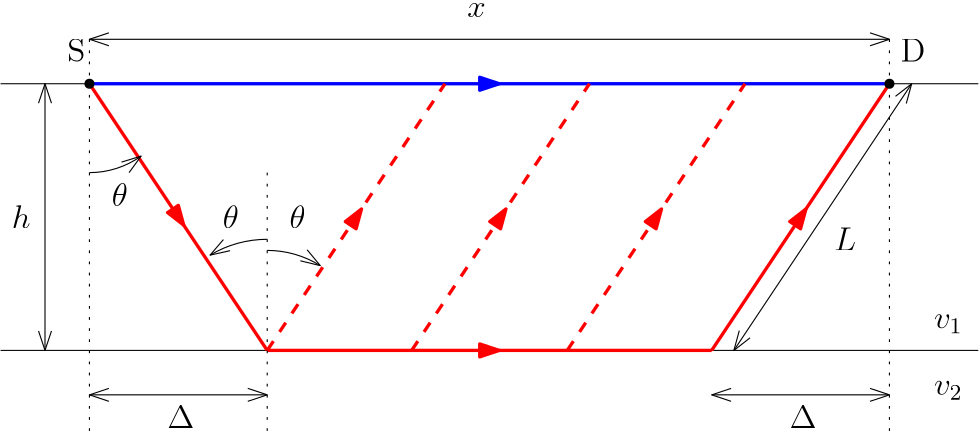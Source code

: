 <?xml version="1.0"?>
<!DOCTYPE ipe SYSTEM "ipe.dtd">
<ipe version="70218" creator="Ipe 7.2.23">
<info created="D:20210114174039" modified="D:20210114190610"/>
<ipestyle name="basic">
<symbol name="arrow/arc(spx)">
<path stroke="sym-stroke" fill="sym-stroke" pen="sym-pen">
0 0 m
-1 0.333 l
-1 -0.333 l
h
</path>
</symbol>
<symbol name="arrow/farc(spx)">
<path stroke="sym-stroke" fill="white" pen="sym-pen">
0 0 m
-1 0.333 l
-1 -0.333 l
h
</path>
</symbol>
<symbol name="arrow/ptarc(spx)">
<path stroke="sym-stroke" fill="sym-stroke" pen="sym-pen">
0 0 m
-1 0.333 l
-0.8 0 l
-1 -0.333 l
h
</path>
</symbol>
<symbol name="arrow/fptarc(spx)">
<path stroke="sym-stroke" fill="white" pen="sym-pen">
0 0 m
-1 0.333 l
-0.8 0 l
-1 -0.333 l
h
</path>
</symbol>
<symbol name="mark/circle(sx)" transformations="translations">
<path fill="sym-stroke">
0.6 0 0 0.6 0 0 e
0.4 0 0 0.4 0 0 e
</path>
</symbol>
<symbol name="mark/disk(sx)" transformations="translations">
<path fill="sym-stroke">
0.6 0 0 0.6 0 0 e
</path>
</symbol>
<symbol name="mark/fdisk(sfx)" transformations="translations">
<group>
<path fill="sym-fill">
0.5 0 0 0.5 0 0 e
</path>
<path fill="sym-stroke" fillrule="eofill">
0.6 0 0 0.6 0 0 e
0.4 0 0 0.4 0 0 e
</path>
</group>
</symbol>
<symbol name="mark/box(sx)" transformations="translations">
<path fill="sym-stroke" fillrule="eofill">
-0.6 -0.6 m
0.6 -0.6 l
0.6 0.6 l
-0.6 0.6 l
h
-0.4 -0.4 m
0.4 -0.4 l
0.4 0.4 l
-0.4 0.4 l
h
</path>
</symbol>
<symbol name="mark/square(sx)" transformations="translations">
<path fill="sym-stroke">
-0.6 -0.6 m
0.6 -0.6 l
0.6 0.6 l
-0.6 0.6 l
h
</path>
</symbol>
<symbol name="mark/fsquare(sfx)" transformations="translations">
<group>
<path fill="sym-fill">
-0.5 -0.5 m
0.5 -0.5 l
0.5 0.5 l
-0.5 0.5 l
h
</path>
<path fill="sym-stroke" fillrule="eofill">
-0.6 -0.6 m
0.6 -0.6 l
0.6 0.6 l
-0.6 0.6 l
h
-0.4 -0.4 m
0.4 -0.4 l
0.4 0.4 l
-0.4 0.4 l
h
</path>
</group>
</symbol>
<symbol name="mark/cross(sx)" transformations="translations">
<group>
<path fill="sym-stroke">
-0.43 -0.57 m
0.57 0.43 l
0.43 0.57 l
-0.57 -0.43 l
h
</path>
<path fill="sym-stroke">
-0.43 0.57 m
0.57 -0.43 l
0.43 -0.57 l
-0.57 0.43 l
h
</path>
</group>
</symbol>
<symbol name="arrow/fnormal(spx)">
<path stroke="sym-stroke" fill="white" pen="sym-pen">
0 0 m
-1 0.333 l
-1 -0.333 l
h
</path>
</symbol>
<symbol name="arrow/pointed(spx)">
<path stroke="sym-stroke" fill="sym-stroke" pen="sym-pen">
0 0 m
-1 0.333 l
-0.8 0 l
-1 -0.333 l
h
</path>
</symbol>
<symbol name="arrow/fpointed(spx)">
<path stroke="sym-stroke" fill="white" pen="sym-pen">
0 0 m
-1 0.333 l
-0.8 0 l
-1 -0.333 l
h
</path>
</symbol>
<symbol name="arrow/linear(spx)">
<path stroke="sym-stroke" pen="sym-pen">
-1 0.333 m
0 0 l
-1 -0.333 l
</path>
</symbol>
<symbol name="arrow/fdouble(spx)">
<path stroke="sym-stroke" fill="white" pen="sym-pen">
0 0 m
-1 0.333 l
-1 -0.333 l
h
-1 0 m
-2 0.333 l
-2 -0.333 l
h
</path>
</symbol>
<symbol name="arrow/double(spx)">
<path stroke="sym-stroke" fill="sym-stroke" pen="sym-pen">
0 0 m
-1 0.333 l
-1 -0.333 l
h
-1 0 m
-2 0.333 l
-2 -0.333 l
h
</path>
</symbol>
<symbol name="arrow/mid-normal(spx)">
<path stroke="sym-stroke" fill="sym-stroke" pen="sym-pen">
0.5 0 m
-0.5 0.333 l
-0.5 -0.333 l
h
</path>
</symbol>
<symbol name="arrow/mid-fnormal(spx)">
<path stroke="sym-stroke" fill="white" pen="sym-pen">
0.5 0 m
-0.5 0.333 l
-0.5 -0.333 l
h
</path>
</symbol>
<symbol name="arrow/mid-pointed(spx)">
<path stroke="sym-stroke" fill="sym-stroke" pen="sym-pen">
0.5 0 m
-0.5 0.333 l
-0.3 0 l
-0.5 -0.333 l
h
</path>
</symbol>
<symbol name="arrow/mid-fpointed(spx)">
<path stroke="sym-stroke" fill="white" pen="sym-pen">
0.5 0 m
-0.5 0.333 l
-0.3 0 l
-0.5 -0.333 l
h
</path>
</symbol>
<symbol name="arrow/mid-double(spx)">
<path stroke="sym-stroke" fill="sym-stroke" pen="sym-pen">
1 0 m
0 0.333 l
0 -0.333 l
h
0 0 m
-1 0.333 l
-1 -0.333 l
h
</path>
</symbol>
<symbol name="arrow/mid-fdouble(spx)">
<path stroke="sym-stroke" fill="white" pen="sym-pen">
1 0 m
0 0.333 l
0 -0.333 l
h
0 0 m
-1 0.333 l
-1 -0.333 l
h
</path>
</symbol>
<anglesize name="22.5 deg" value="22.5"/>
<anglesize name="30 deg" value="30"/>
<anglesize name="45 deg" value="45"/>
<anglesize name="60 deg" value="60"/>
<anglesize name="90 deg" value="90"/>
<arrowsize name="large" value="10"/>
<arrowsize name="small" value="5"/>
<arrowsize name="tiny" value="3"/>
<color name="blue" value="0 0 1"/>
<color name="brown" value="0.647 0.165 0.165"/>
<color name="darkblue" value="0 0 0.545"/>
<color name="darkcyan" value="0 0.545 0.545"/>
<color name="darkgray" value="0.663"/>
<color name="darkgreen" value="0 0.392 0"/>
<color name="darkmagenta" value="0.545 0 0.545"/>
<color name="darkorange" value="1 0.549 0"/>
<color name="darkred" value="0.545 0 0"/>
<color name="gold" value="1 0.843 0"/>
<color name="gray" value="0.745"/>
<color name="green" value="0 1 0"/>
<color name="lightblue" value="0.678 0.847 0.902"/>
<color name="lightcyan" value="0.878 1 1"/>
<color name="lightgray" value="0.827"/>
<color name="lightgreen" value="0.565 0.933 0.565"/>
<color name="lightyellow" value="1 1 0.878"/>
<color name="navy" value="0 0 0.502"/>
<color name="orange" value="1 0.647 0"/>
<color name="pink" value="1 0.753 0.796"/>
<color name="purple" value="0.627 0.125 0.941"/>
<color name="red" value="1 0 0"/>
<color name="seagreen" value="0.18 0.545 0.341"/>
<color name="turquoise" value="0.251 0.878 0.816"/>
<color name="violet" value="0.933 0.51 0.933"/>
<color name="yellow" value="1 1 0"/>
<dashstyle name="dash dot dotted" value="[4 2 1 2 1 2] 0"/>
<dashstyle name="dash dotted" value="[4 2 1 2] 0"/>
<dashstyle name="dashed" value="[4] 0"/>
<dashstyle name="dotted" value="[1 3] 0"/>
<gridsize name="10 pts (~3.5 mm)" value="10"/>
<gridsize name="14 pts (~5 mm)" value="14"/>
<gridsize name="16 pts (~6 mm)" value="16"/>
<gridsize name="20 pts (~7 mm)" value="20"/>
<gridsize name="28 pts (~10 mm)" value="28"/>
<gridsize name="32 pts (~12 mm)" value="32"/>
<gridsize name="4 pts" value="4"/>
<gridsize name="56 pts (~20 mm)" value="56"/>
<gridsize name="8 pts (~3 mm)" value="8"/>
<opacity name="10%" value="0.1"/>
<opacity name="30%" value="0.3"/>
<opacity name="50%" value="0.5"/>
<opacity name="75%" value="0.75"/>
<pen name="fat" value="1.2"/>
<pen name="heavier" value="0.8"/>
<pen name="ultrafat" value="2"/>
<symbolsize name="large" value="5"/>
<symbolsize name="small" value="2"/>
<symbolsize name="tiny" value="1.1"/>
<textsize name="Huge" value="\Huge"/>
<textsize name="LARGE" value="\LARGE"/>
<textsize name="Large" value="\Large"/>
<textsize name="footnote" value="\footnotesize"/>
<textsize name="huge" value="\huge"/>
<textsize name="large" value="\large"/>
<textsize name="small" value="\small"/>
<textsize name="tiny" value="\tiny"/>
<textstyle name="center" begin="\begin{center}" end="\end{center}"/>
<textstyle name="item" begin="\begin{itemize}\item{}" end="\end{itemize}"/>
<textstyle name="itemize" begin="\begin{itemize}" end="\end{itemize}"/>
<tiling name="falling" angle="-60" step="4" width="1"/>
<tiling name="rising" angle="30" step="4" width="1"/>
</ipestyle>
<page>
<layer name="alpha"/>
<view layers="alpha" active="alpha"/>
<path layer="alpha" stroke="black">
128 736 m
480 736 l
</path>
<path stroke="black">
128 640 m
480 640 l
</path>
<path stroke="red" pen="fat" arrow="mid-normal/normal">
160 736 m
224 640 l
</path>
<path stroke="red" pen="fat" arrow="mid-normal/normal">
224 640 m
384 640 l
</path>
<path stroke="red" pen="fat" arrow="mid-normal/normal">
384 640 m
448 736 l
</path>
<path stroke="blue" pen="fat" arrow="mid-normal/normal">
160 736 m
448 736 l
</path>
<path stroke="black" dash="dotted">
224 704 m
224 608 l
</path>
<path stroke="black" dash="dotted">
160 752 m
160 608 l
</path>
<path stroke="black" arrow="linear/normal" rarrow="linear/normal">
144 736 m
144 640 l
</path>
<path stroke="black" arrow="linear/normal" rarrow="linear/normal">
160 624 m
224 624 l
</path>
<path stroke="black" arrow="linear/normal" rarrow="linear/normal">
384 624 m
448 624 l
</path>
<path matrix="1 0 0 1 0 -16" stroke="black" arrow="linear/normal" rarrow="linear/normal">
160 768 m
448 768 l
</path>
<use name="mark/disk(sx)" pos="160 736" size="normal" stroke="black"/>
<use name="mark/disk(sx)" pos="448 736" size="normal" stroke="black"/>
<path matrix="1 0 0 1 288 0" stroke="black" dash="dotted">
160 752 m
160 608 l
</path>
<path stroke="black" arrow="linear/normal">
224 680 m
40 0 0 40 224 640 203.42 674.3 a
</path>
<text matrix="1 0 0 1 0 -16" transformations="translations" pos="296 776" stroke="black" type="label" width="6.652" height="5.147" depth="0" valign="baseline" size="large" style="math">x</text>
<text matrix="1 0 0 1 4 4" transformations="translations" pos="128 680" stroke="black" type="label" width="6.739" height="8.302" depth="0" valign="baseline" size="large" style="math">h</text>
<text matrix="1 0 0 1 0 -4" transformations="translations" pos="208 688" stroke="black" type="label" width="5.78" height="8.302" depth="0" valign="baseline" size="large" style="math">\theta</text>
<text matrix="1 0 0 1 4 4" transformations="translations" pos="184 608" stroke="black" type="label" width="9.755" height="8.169" depth="0" valign="baseline" size="large" style="math">\Delta</text>
<path matrix="1 0 0 1 16 -8" stroke="black" arrow="linear/normal" rarrow="linear/normal">
376 648 m
440 744 l
</path>
<text matrix="1 0 0 1 44 -20" transformations="translations" pos="384 696" stroke="black" type="label" width="7.965" height="8.169" depth="0" valign="baseline" size="large" style="math">L</text>
<text matrix="1 0 0 1 -40 4" transformations="translations" pos="208 688" stroke="black" type="label" width="5.78" height="8.302" depth="0" valign="baseline" size="large" style="math">\theta</text>
<text matrix="1 0 0 1 228 4" transformations="translations" pos="184 608" stroke="black" type="label" width="9.755" height="8.169" depth="0" valign="baseline" size="large" style="math">\Delta</text>
<text transformations="translations" pos="152 744" stroke="black" type="label" width="6.503" height="8.169" depth="0" valign="baseline" size="large">S</text>
<text transformations="translations" pos="452 744" stroke="black" type="label" width="8.94" height="8.169" depth="0" valign="baseline" size="large">D</text>
<text matrix="1 0 0 1 -4 -32" transformations="translations" pos="468 680" stroke="black" type="label" width="10.392" height="5.151" depth="1.79" valign="baseline" size="large" style="math">v_1</text>
<text matrix="1 0 0 1 -4 16" transformations="translations" pos="468 608" stroke="black" type="label" width="10.392" height="5.151" depth="1.79" valign="baseline" size="large" style="math">v_2</text>
<path stroke="black" arrow="linear/normal">
160 704 m
32 0 0 32 160 736 178.6 709.961 a
</path>
<path matrix="1 0 0 1 -160 0" stroke="red" dash="dashed" pen="fat" arrow="mid-normal/normal">
384 640 m
448 736 l
</path>
<path matrix="1 0 0 1 -108 0" stroke="red" dash="dashed" pen="fat" arrow="mid-normal/normal">
384 640 m
448 736 l
</path>
<path matrix="1 0 0 1 -52 0" stroke="red" dash="dashed" pen="fat" arrow="mid-normal/normal">
384 640 m
448 736 l
</path>
<path stroke="black" arrow="linear/normal">
224 676 m
36 0 0 -36 224 640 243.08 670.528 a
</path>
<text matrix="1 0 0 1 24 -4" transformations="translations" pos="208 688" stroke="black" type="label" width="5.78" height="8.302" depth="0" valign="baseline" size="large" style="math">\theta</text>
</page>
</ipe>
